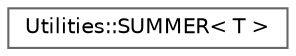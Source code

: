 digraph "Graphical Class Hierarchy"
{
 // LATEX_PDF_SIZE
  bgcolor="transparent";
  edge [fontname=Helvetica,fontsize=10,labelfontname=Helvetica,labelfontsize=10];
  node [fontname=Helvetica,fontsize=10,shape=box,height=0.2,width=0.4];
  rankdir="LR";
  Node0 [id="Node000000",label="Utilities::SUMMER\< T \>",height=0.2,width=0.4,color="grey40", fillcolor="white", style="filled",URL="$class_utilities_1_1_s_u_m_m_e_r.html",tooltip="class for adding large amounts of numbers with less error than the simple sum"];
}

